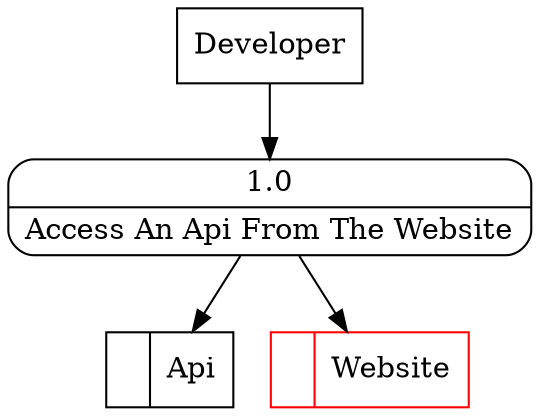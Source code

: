 digraph dfd2{ 
node[shape=record]
200 [label="<f0>  |<f1> Api " ];
201 [label="<f0>  |<f1> Website " color=red];
202 [label="Developer" shape=box];
203 [label="{<f0> 1.0|<f1> Access An Api From The Website }" shape=Mrecord];
202 -> 203
203 -> 200
203 -> 201
}